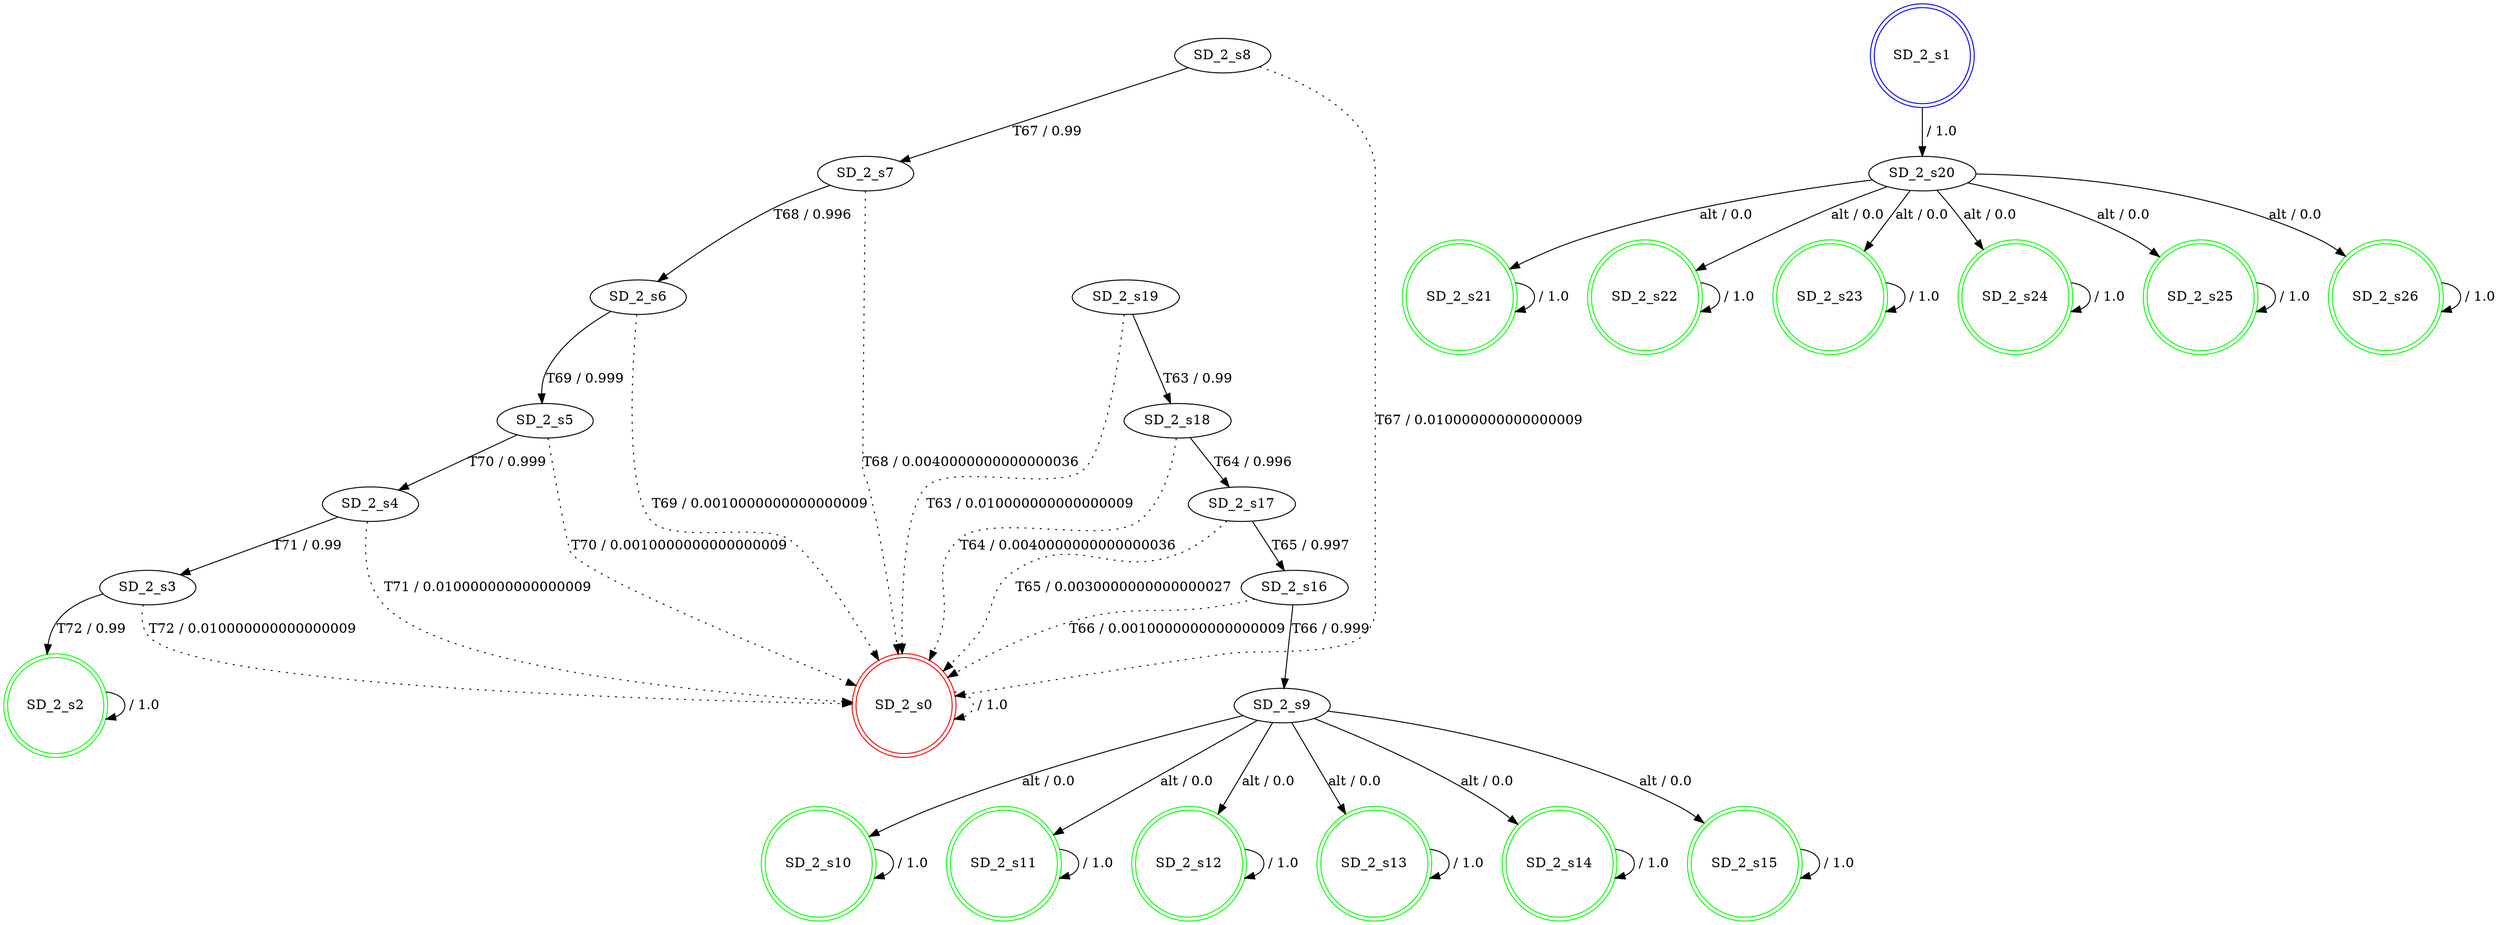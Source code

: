 digraph graphname {
SD_2_s0 [label="SD_2_s0",color=red,shape=doublecircle ];
SD_2_s1 [label="SD_2_s1",color=blue,shape=doublecircle ];
SD_2_s2 [label="SD_2_s2",color=green,shape=doublecircle ];
SD_2_s3 [label="SD_2_s3" ];
SD_2_s4 [label="SD_2_s4" ];
SD_2_s5 [label="SD_2_s5" ];
SD_2_s6 [label="SD_2_s6" ];
SD_2_s7 [label="SD_2_s7" ];
SD_2_s8 [label="SD_2_s8" ];
SD_2_s9 [label="SD_2_s9" ];
SD_2_s10 [label="SD_2_s10",color=green,shape=doublecircle ];
SD_2_s11 [label="SD_2_s11",color=green,shape=doublecircle ];
SD_2_s12 [label="SD_2_s12",color=green,shape=doublecircle ];
SD_2_s13 [label="SD_2_s13",color=green,shape=doublecircle ];
SD_2_s14 [label="SD_2_s14",color=green,shape=doublecircle ];
SD_2_s15 [label="SD_2_s15",color=green,shape=doublecircle ];
SD_2_s16 [label="SD_2_s16" ];
SD_2_s17 [label="SD_2_s17" ];
SD_2_s18 [label="SD_2_s18" ];
SD_2_s19 [label="SD_2_s19" ];
SD_2_s20 [label="SD_2_s20" ];
SD_2_s21 [label="SD_2_s21",color=green,shape=doublecircle ];
SD_2_s22 [label="SD_2_s22",color=green,shape=doublecircle ];
SD_2_s23 [label="SD_2_s23",color=green,shape=doublecircle ];
SD_2_s24 [label="SD_2_s24",color=green,shape=doublecircle ];
SD_2_s25 [label="SD_2_s25",color=green,shape=doublecircle ];
SD_2_s26 [label="SD_2_s26",color=green,shape=doublecircle ];
SD_2_s0 -> SD_2_s0 [label=" / 1.0", style=dotted];
SD_2_s1 -> SD_2_s20 [label=" / 1.0"];
SD_2_s2 -> SD_2_s2 [label=" / 1.0"];
SD_2_s3 -> SD_2_s2 [label="T72 / 0.99"];
SD_2_s3 -> SD_2_s0 [label="T72 / 0.010000000000000009", style=dotted];
SD_2_s4 -> SD_2_s3 [label="T71 / 0.99"];
SD_2_s4 -> SD_2_s0 [label="T71 / 0.010000000000000009", style=dotted];
SD_2_s5 -> SD_2_s4 [label="T70 / 0.999"];
SD_2_s5 -> SD_2_s0 [label="T70 / 0.0010000000000000009", style=dotted];
SD_2_s6 -> SD_2_s5 [label="T69 / 0.999"];
SD_2_s6 -> SD_2_s0 [label="T69 / 0.0010000000000000009", style=dotted];
SD_2_s7 -> SD_2_s6 [label="T68 / 0.996"];
SD_2_s7 -> SD_2_s0 [label="T68 / 0.0040000000000000036", style=dotted];
SD_2_s8 -> SD_2_s7 [label="T67 / 0.99"];
SD_2_s8 -> SD_2_s0 [label="T67 / 0.010000000000000009", style=dotted];
SD_2_s9 -> SD_2_s10 [label="alt / 0.0"];
SD_2_s9 -> SD_2_s11 [label="alt / 0.0"];
SD_2_s9 -> SD_2_s12 [label="alt / 0.0"];
SD_2_s9 -> SD_2_s13 [label="alt / 0.0"];
SD_2_s9 -> SD_2_s14 [label="alt / 0.0"];
SD_2_s9 -> SD_2_s15 [label="alt / 0.0"];
SD_2_s10 -> SD_2_s10 [label=" / 1.0"];
SD_2_s11 -> SD_2_s11 [label=" / 1.0"];
SD_2_s12 -> SD_2_s12 [label=" / 1.0"];
SD_2_s13 -> SD_2_s13 [label=" / 1.0"];
SD_2_s14 -> SD_2_s14 [label=" / 1.0"];
SD_2_s15 -> SD_2_s15 [label=" / 1.0"];
SD_2_s16 -> SD_2_s9 [label="T66 / 0.999"];
SD_2_s16 -> SD_2_s0 [label="T66 / 0.0010000000000000009", style=dotted];
SD_2_s17 -> SD_2_s16 [label="T65 / 0.997"];
SD_2_s17 -> SD_2_s0 [label="T65 / 0.0030000000000000027", style=dotted];
SD_2_s18 -> SD_2_s17 [label="T64 / 0.996"];
SD_2_s18 -> SD_2_s0 [label="T64 / 0.0040000000000000036", style=dotted];
SD_2_s19 -> SD_2_s18 [label="T63 / 0.99"];
SD_2_s19 -> SD_2_s0 [label="T63 / 0.010000000000000009", style=dotted];
SD_2_s20 -> SD_2_s21 [label="alt / 0.0"];
SD_2_s20 -> SD_2_s22 [label="alt / 0.0"];
SD_2_s20 -> SD_2_s23 [label="alt / 0.0"];
SD_2_s20 -> SD_2_s24 [label="alt / 0.0"];
SD_2_s20 -> SD_2_s25 [label="alt / 0.0"];
SD_2_s20 -> SD_2_s26 [label="alt / 0.0"];
SD_2_s21 -> SD_2_s21 [label=" / 1.0"];
SD_2_s22 -> SD_2_s22 [label=" / 1.0"];
SD_2_s23 -> SD_2_s23 [label=" / 1.0"];
SD_2_s24 -> SD_2_s24 [label=" / 1.0"];
SD_2_s25 -> SD_2_s25 [label=" / 1.0"];
SD_2_s26 -> SD_2_s26 [label=" / 1.0"];
}
